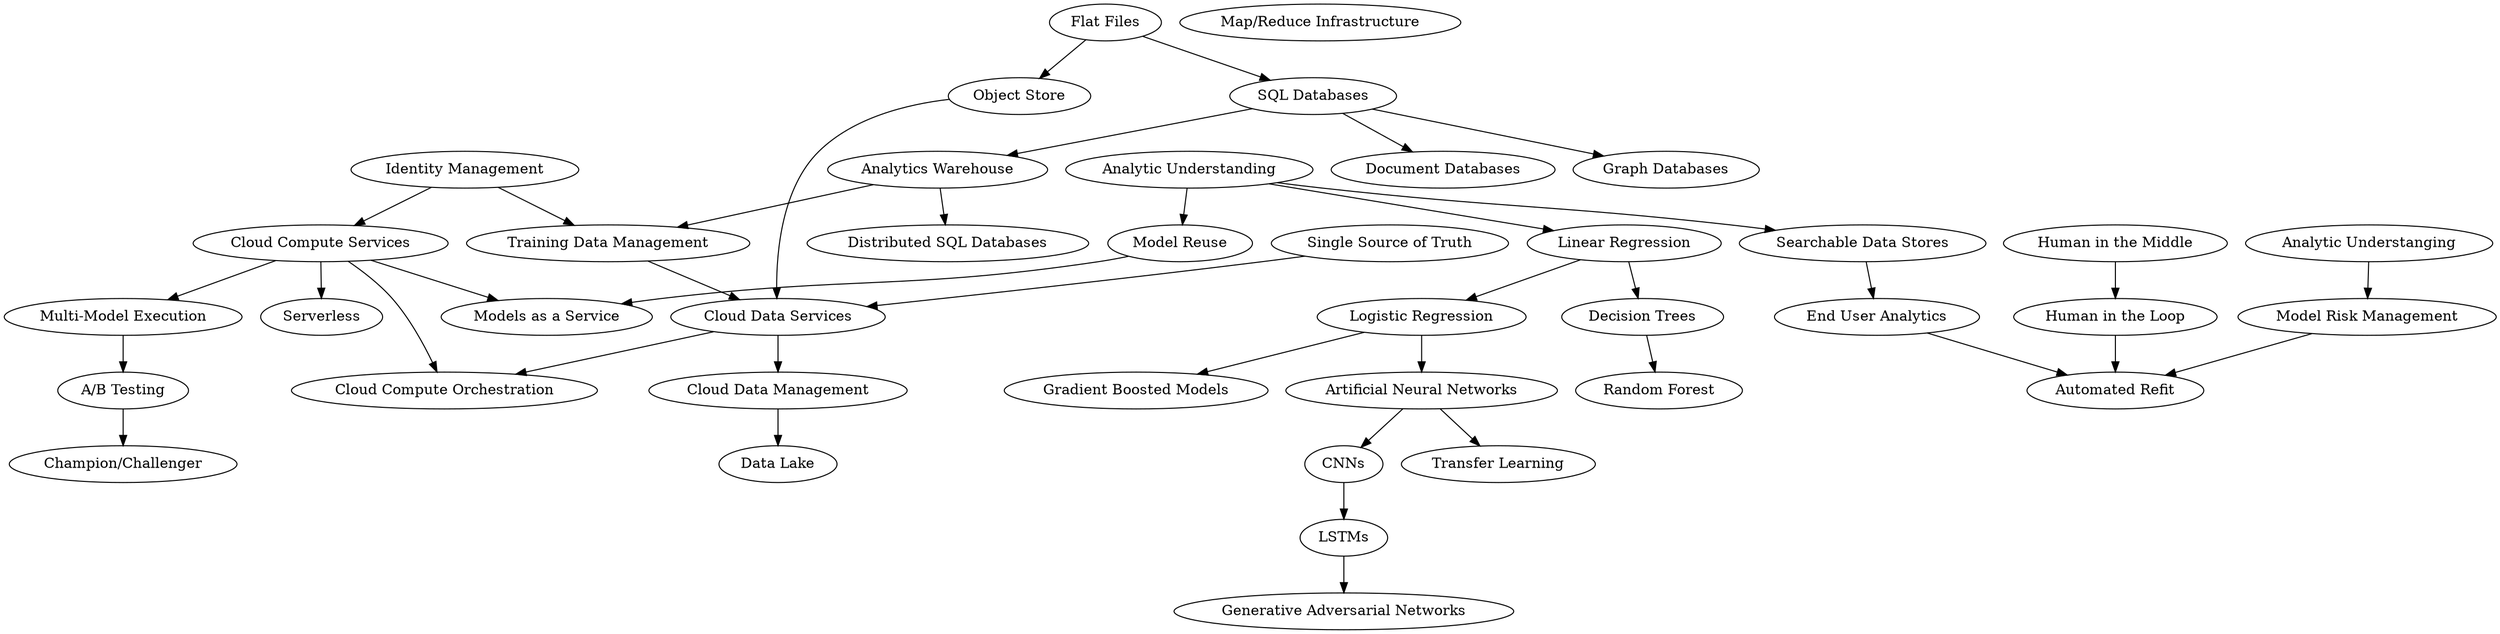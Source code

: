 /*
 * The Data Science Technology Tree
 * Patrick Wagstrom <patrick@wagstrom.net>
 */
digraph techtree {
    "Identity Management" -> "Training Data Management"
    "Identity Management" -> "Cloud Compute Services"
    "Analytic Understanding" -> "Linear Regression"
    "Analytic Understanging" -> "Model Risk Management"
    "Model Risk Management" -> "Automated Refit"
    "Analytic Understanding" -> "Model Reuse"
    "Model Reuse" -> "Models as a Service"
    "Linear Regression" -> "Logistic Regression"
    "Linear Regression" -> "Decision Trees"
    "Decision Trees" -> "Random Forest"
    "Logistic Regression" -> "Artificial Neural Networks"
    "Logistic Regression" -> "Gradient Boosted Models"
    "Artificial Neural Networks" -> "CNNs"
    "Artificial Neural Networks" -> "Transfer Learning"
    "CNNs" -> "LSTMs"
    "LSTMs" -> "Generative Adversarial Networks"
    "Generative Adversarial Networks"
    "Single Source of Truth"
    "Cloud Compute Services" -> "Cloud Compute Orchestration"
    "Cloud Compute Services" -> "Serverless"
    "Single Source of Truth" -> "Cloud Data Services"
    "Cloud Data Services" -> "Cloud Compute Orchestration"
    "Cloud Data Services" -> "Cloud Data Management"
    "Analytic Understanding" -> "Searchable Data Stores"
    "Searchable Data Stores" -> "End User Analytics"
    "End User Analytics" -> "Automated Refit"
    "Human in the Middle" -> "Human in the Loop"
    "Human in the Loop" -> "Automated Refit"
    "Map/Reduce Infrastructure"
    "Training Data Management" -> "Cloud Data Services"
    "Flat Files" -> "Object Store"
    "Object Store" -> "Cloud Data Services"
    "Cloud Data Management" -> "Data Lake"
    "Flat Files" -> "SQL Databases"
    "SQL Databases" -> "Document Databases"
    "SQL Databases" -> "Graph Databases"
    "SQL Databases" -> "Analytics Warehouse"
    "Analytics Warehouse" -> "Training Data Management"
    "A/B Testing"
    "Champion/Challenger"
    "Multi-Model Execution" -> "A/B Testing"
    "A/B Testing" -> "Champion/Challenger"
    "Analytics Warehouse" -> "Distributed SQL Databases"
    "Cloud Compute Services" -> "Models as a Service"
    "Cloud Compute Services" -> "Multi-Model Execution"
}